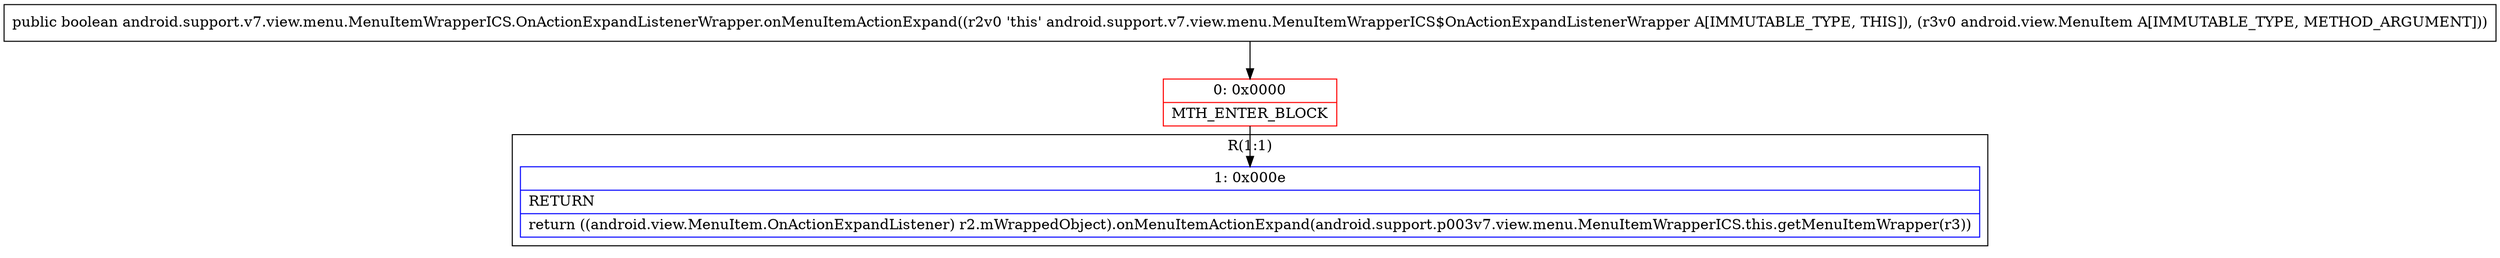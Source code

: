 digraph "CFG forandroid.support.v7.view.menu.MenuItemWrapperICS.OnActionExpandListenerWrapper.onMenuItemActionExpand(Landroid\/view\/MenuItem;)Z" {
subgraph cluster_Region_46662792 {
label = "R(1:1)";
node [shape=record,color=blue];
Node_1 [shape=record,label="{1\:\ 0x000e|RETURN\l|return ((android.view.MenuItem.OnActionExpandListener) r2.mWrappedObject).onMenuItemActionExpand(android.support.p003v7.view.menu.MenuItemWrapperICS.this.getMenuItemWrapper(r3))\l}"];
}
Node_0 [shape=record,color=red,label="{0\:\ 0x0000|MTH_ENTER_BLOCK\l}"];
MethodNode[shape=record,label="{public boolean android.support.v7.view.menu.MenuItemWrapperICS.OnActionExpandListenerWrapper.onMenuItemActionExpand((r2v0 'this' android.support.v7.view.menu.MenuItemWrapperICS$OnActionExpandListenerWrapper A[IMMUTABLE_TYPE, THIS]), (r3v0 android.view.MenuItem A[IMMUTABLE_TYPE, METHOD_ARGUMENT])) }"];
MethodNode -> Node_0;
Node_0 -> Node_1;
}

